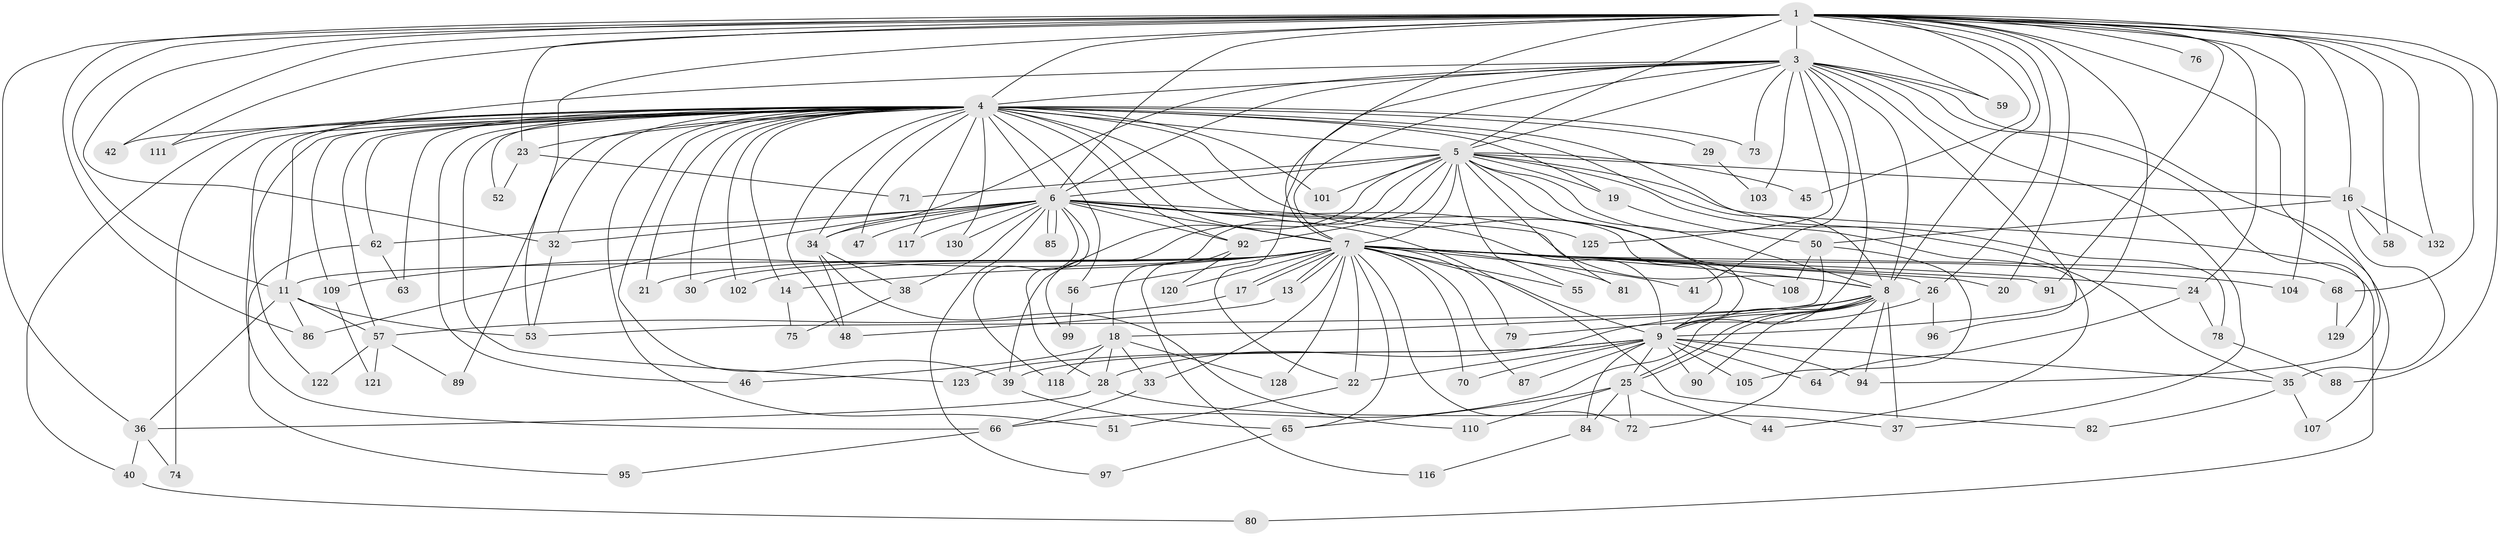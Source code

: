 // Generated by graph-tools (version 1.1) at 2025/23/03/03/25 07:23:36]
// undirected, 104 vertices, 238 edges
graph export_dot {
graph [start="1"]
  node [color=gray90,style=filled];
  1 [super="+2"];
  3 [super="+12"];
  4 [super="+10"];
  5 [super="+43"];
  6 [super="+54"];
  7 [super="+27"];
  8 [super="+31"];
  9 [super="+93"];
  11 [super="+15"];
  13 [super="+114"];
  14;
  16 [super="+49"];
  17;
  18;
  19 [super="+77"];
  20;
  21;
  22 [super="+69"];
  23;
  24;
  25;
  26;
  28 [super="+131"];
  29;
  30;
  32;
  33 [super="+115"];
  34 [super="+60"];
  35 [super="+83"];
  36 [super="+67"];
  37 [super="+113"];
  38;
  39 [super="+124"];
  40;
  41;
  42;
  44;
  45;
  46;
  47;
  48;
  50 [super="+106"];
  51;
  52;
  53 [super="+61"];
  55;
  56;
  57 [super="+100"];
  58;
  59;
  62;
  63;
  64;
  65 [super="+112"];
  66;
  68;
  70;
  71;
  72 [super="+98"];
  73;
  74;
  75;
  76;
  78;
  79;
  80;
  81;
  82;
  84;
  85;
  86 [super="+127"];
  87;
  88;
  89;
  90;
  91;
  92 [super="+126"];
  94 [super="+119"];
  95;
  96;
  97;
  99;
  101;
  102;
  103;
  104;
  105;
  107;
  108;
  109;
  110;
  111;
  116;
  117;
  118;
  120;
  121;
  122;
  123;
  125;
  128;
  129;
  130;
  132;
  1 -- 3 [weight=2];
  1 -- 4 [weight=4];
  1 -- 5 [weight=2];
  1 -- 6 [weight=2];
  1 -- 7 [weight=2];
  1 -- 8 [weight=2];
  1 -- 9 [weight=2];
  1 -- 20;
  1 -- 23;
  1 -- 24;
  1 -- 42;
  1 -- 45;
  1 -- 76 [weight=2];
  1 -- 89;
  1 -- 11;
  1 -- 132;
  1 -- 68;
  1 -- 16;
  1 -- 86;
  1 -- 88;
  1 -- 26;
  1 -- 91;
  1 -- 94;
  1 -- 32;
  1 -- 104;
  1 -- 111;
  1 -- 58;
  1 -- 59;
  1 -- 36;
  3 -- 4 [weight=2];
  3 -- 5;
  3 -- 6;
  3 -- 7;
  3 -- 8 [weight=2];
  3 -- 9;
  3 -- 11;
  3 -- 41;
  3 -- 59;
  3 -- 73;
  3 -- 96;
  3 -- 103;
  3 -- 107;
  3 -- 125;
  3 -- 129;
  3 -- 37;
  3 -- 22;
  3 -- 34;
  4 -- 5 [weight=2];
  4 -- 6 [weight=2];
  4 -- 7 [weight=2];
  4 -- 8 [weight=2];
  4 -- 9 [weight=2];
  4 -- 19 [weight=2];
  4 -- 21;
  4 -- 32;
  4 -- 66;
  4 -- 73;
  4 -- 92;
  4 -- 108;
  4 -- 109;
  4 -- 117;
  4 -- 130;
  4 -- 14;
  4 -- 23;
  4 -- 29;
  4 -- 30;
  4 -- 34;
  4 -- 35;
  4 -- 39;
  4 -- 40;
  4 -- 42;
  4 -- 46;
  4 -- 47;
  4 -- 48;
  4 -- 51;
  4 -- 52;
  4 -- 53;
  4 -- 56;
  4 -- 57;
  4 -- 62;
  4 -- 63;
  4 -- 74;
  4 -- 101;
  4 -- 102;
  4 -- 111;
  4 -- 122;
  4 -- 123;
  5 -- 6;
  5 -- 7;
  5 -- 8;
  5 -- 9;
  5 -- 16;
  5 -- 18;
  5 -- 19;
  5 -- 44;
  5 -- 45;
  5 -- 55;
  5 -- 71;
  5 -- 78;
  5 -- 80;
  5 -- 81;
  5 -- 92;
  5 -- 99;
  5 -- 101;
  5 -- 39;
  6 -- 7;
  6 -- 8 [weight=2];
  6 -- 9;
  6 -- 34;
  6 -- 38;
  6 -- 47;
  6 -- 62;
  6 -- 82;
  6 -- 85;
  6 -- 85;
  6 -- 97;
  6 -- 117;
  6 -- 118;
  6 -- 125;
  6 -- 130;
  6 -- 28;
  6 -- 32;
  6 -- 86;
  6 -- 92;
  7 -- 8;
  7 -- 9;
  7 -- 13;
  7 -- 13;
  7 -- 14;
  7 -- 17;
  7 -- 17;
  7 -- 20;
  7 -- 21;
  7 -- 24 [weight=2];
  7 -- 26;
  7 -- 41;
  7 -- 55;
  7 -- 56;
  7 -- 65;
  7 -- 68;
  7 -- 70;
  7 -- 79;
  7 -- 81;
  7 -- 87;
  7 -- 91;
  7 -- 102;
  7 -- 104;
  7 -- 109;
  7 -- 120;
  7 -- 128;
  7 -- 33;
  7 -- 30;
  7 -- 11;
  7 -- 72;
  7 -- 22;
  8 -- 9;
  8 -- 18;
  8 -- 25;
  8 -- 25;
  8 -- 28;
  8 -- 66;
  8 -- 72;
  8 -- 90;
  8 -- 94;
  8 -- 37;
  9 -- 22;
  9 -- 35;
  9 -- 39;
  9 -- 64;
  9 -- 70;
  9 -- 84;
  9 -- 87;
  9 -- 90;
  9 -- 123;
  9 -- 25;
  9 -- 105;
  9 -- 94;
  11 -- 36;
  11 -- 53;
  11 -- 57;
  11 -- 86;
  13 -- 48;
  14 -- 75;
  16 -- 58;
  16 -- 132;
  16 -- 35;
  16 -- 50;
  17 -- 57;
  18 -- 28;
  18 -- 33;
  18 -- 46;
  18 -- 118;
  18 -- 128;
  19 -- 50;
  22 -- 51;
  23 -- 52;
  23 -- 71;
  24 -- 64;
  24 -- 78;
  25 -- 44;
  25 -- 65;
  25 -- 72;
  25 -- 84;
  25 -- 110;
  26 -- 79;
  26 -- 96;
  28 -- 36;
  28 -- 37;
  29 -- 103;
  32 -- 53;
  33 -- 66;
  34 -- 38;
  34 -- 48;
  34 -- 110;
  35 -- 82;
  35 -- 107;
  36 -- 40;
  36 -- 74;
  38 -- 75;
  39 -- 65;
  40 -- 80;
  50 -- 105;
  50 -- 108;
  50 -- 53;
  56 -- 99;
  57 -- 89;
  57 -- 122;
  57 -- 121;
  62 -- 63;
  62 -- 95;
  65 -- 97;
  66 -- 95;
  68 -- 129;
  78 -- 88;
  84 -- 116;
  92 -- 116;
  92 -- 120;
  109 -- 121;
}

